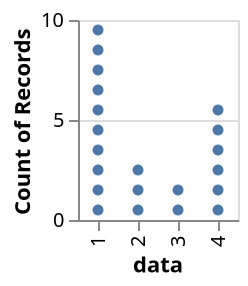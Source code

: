 {
  "$schema": "https://vega.github.io/schema/vega/v5.json",
  "description": "A Wilkinson Dot Plot created by generating an id and stacking data points",
  "background": "white",
  "padding": 5,
  "height": 100,
  "style": "cell",
  "data": [
    {
      "name": "source_0",
      "values": [1, 1, 1, 1, 1, 1, 1, 1, 1, 1, 2, 2, 2, 3, 3, 4, 4, 4, 4, 4, 4]
    },
    {
      "name": "data_0",
      "source": "source_0",
      "transform": [
        {
          "type": "window",
          "params": [null],
          "as": ["id"],
          "ops": ["rank"],
          "fields": [null],
          "sort": {"field": [], "order": []}
        },
        {
          "type": "aggregate",
          "groupby": ["data", "id"],
          "ops": ["count"],
          "fields": [null],
          "as": ["__count"]
        },
        {
          "type": "stack",
          "groupby": ["data"],
          "field": "__count",
          "sort": {"field": ["id"], "order": ["descending"]},
          "as": ["__count_start", "__count_end"],
          "offset": "zero"
        }
      ]
    }
  ],
  "signals": [
    {"name": "x_step", "value": 20},
    {
      "name": "width",
      "update": "bandspace(domain('x').length, 1, 0.5) * x_step"
    }
  ],
  "marks": [
    {
      "name": "marks",
      "type": "symbol",
      "style": ["circle"],
      "from": {"data": "data_0"},
      "encode": {
        "update": {
          "fill": {"value": "#4c78a8"},
          "ariaRoleDescription": {"value": "circle"},
          "description": {
            "signal": "\"data: \" + (\"\" + datum[\"data\"]) + \"; Count of Records: \" + (!isValid(datum[\"__count\"]) || !isFinite(+datum[\"__count\"]) ? \"\" + datum[\"__count\"] : format(datum[\"__count\"], \"\")) + \"; id: \" + (\"\" + datum[\"id\"])"
          },
          "x": {"scale": "x", "field": "data"},
          "y": {
            "signal": "scale(\"y\", 0.5 * datum[\"__count_start\"] + 0.5 * datum[\"__count_end\"])"
          },
          "shape": {"value": "circle"}
        }
      }
    }
  ],
  "scales": [
    {
      "name": "x",
      "type": "point",
      "domain": {"data": "data_0", "field": "data", "sort": true},
      "range": {"step": {"signal": "x_step"}},
      "padding": 0.5
    },
    {
      "name": "y",
      "type": "linear",
      "domain": {"data": "data_0", "fields": ["__count_start", "__count_end"]},
      "range": [{"signal": "height"}, 0],
      "nice": true,
      "zero": true
    }
  ],
  "axes": [
    {
      "scale": "y",
      "orient": "left",
      "gridScale": "x",
      "grid": true,
      "tickCount": {"signal": "ceil(height/40)"},
      "domain": false,
      "labels": false,
      "aria": false,
      "maxExtent": 0,
      "minExtent": 0,
      "ticks": false,
      "zindex": 0
    },
    {
      "scale": "x",
      "orient": "bottom",
      "grid": false,
      "title": "data",
      "labelAlign": "right",
      "labelAngle": 270,
      "labelBaseline": "middle",
      "zindex": 0
    },
    {
      "scale": "y",
      "orient": "left",
      "grid": false,
      "title": "Count of Records",
      "labelOverlap": true,
      "tickCount": {"signal": "ceil(height/40)"},
      "zindex": 0
    }
  ]
}
